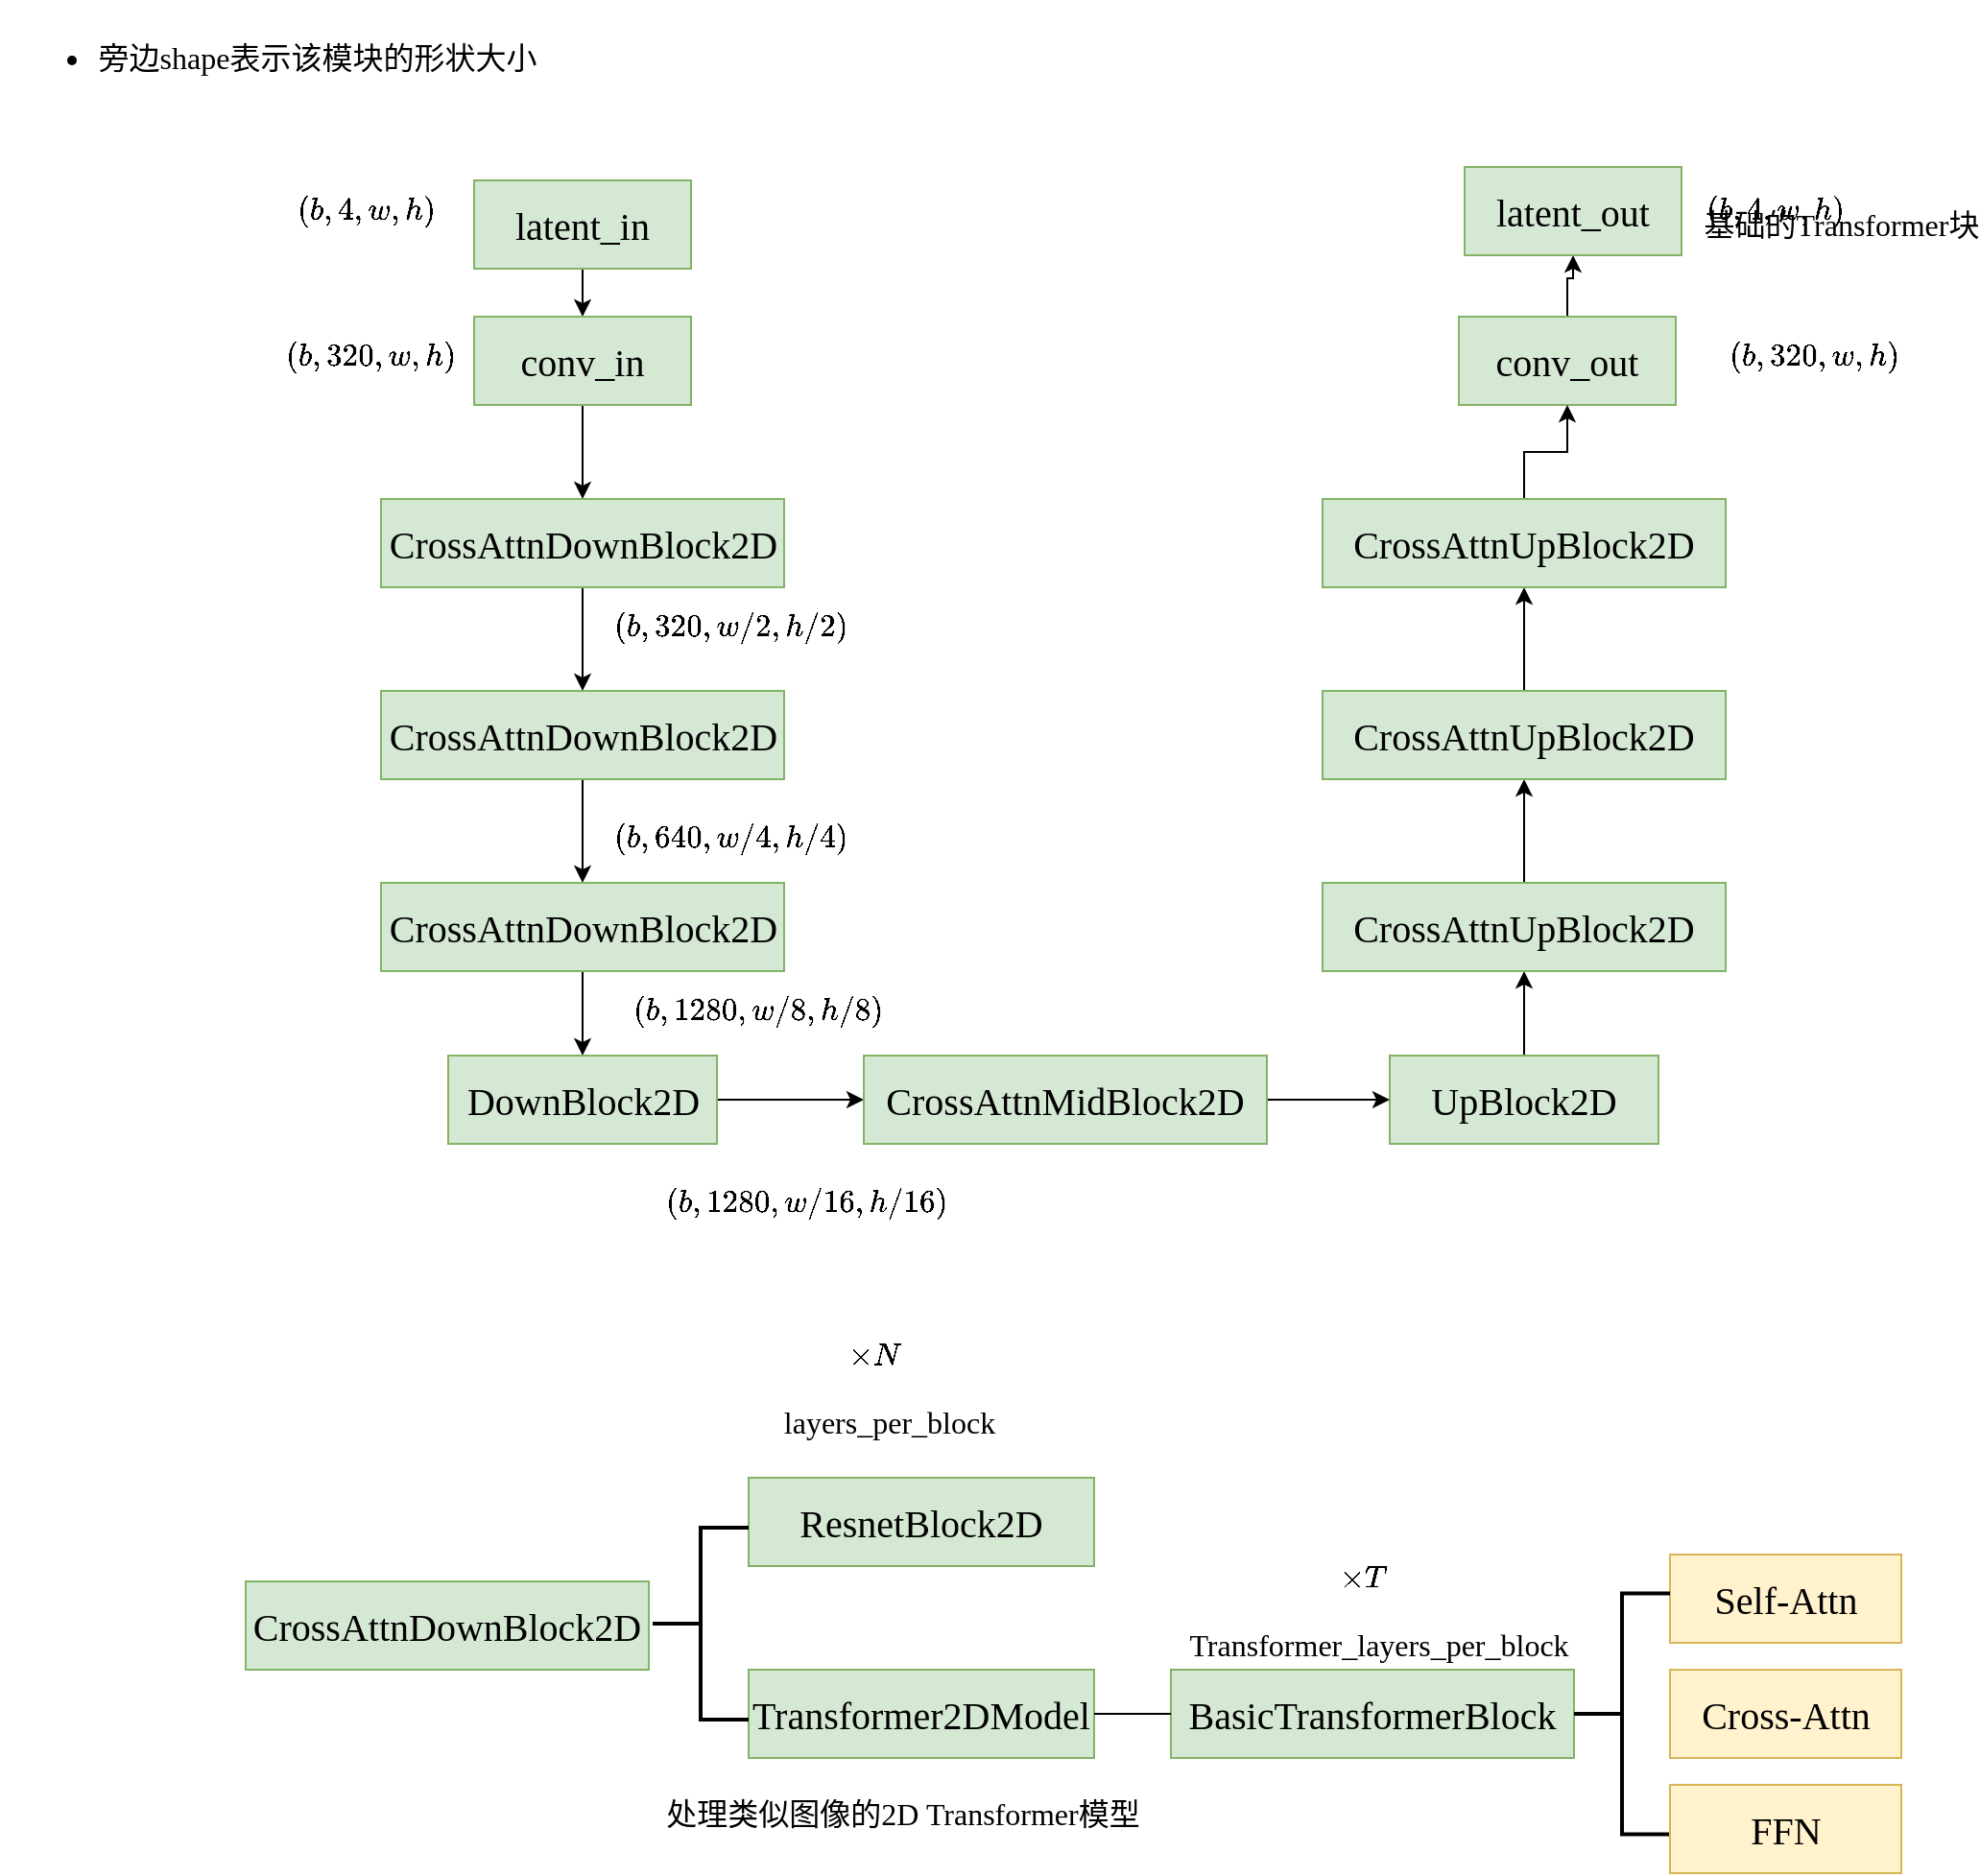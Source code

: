 <mxfile version="24.4.4" type="github">
  <diagram id="YZio-O26FUupj93rdy87" name="第 1 页">
    <mxGraphModel dx="2123" dy="546" grid="1" gridSize="10" guides="1" tooltips="1" connect="1" arrows="1" fold="1" page="1" pageScale="1" pageWidth="1169" pageHeight="827" math="1" shadow="0">
      <root>
        <mxCell id="0" />
        <mxCell id="1" parent="0" />
        <mxCell id="2UaPLBciqvXl2TGkY4V7-1" value="" style="edgeStyle=orthogonalEdgeStyle;rounded=0;orthogonalLoop=1;jettySize=auto;html=1;" edge="1" parent="1" source="nw_g5E8gjsMnzy5CdsyM-1" target="nw_g5E8gjsMnzy5CdsyM-5">
          <mxGeometry relative="1" as="geometry" />
        </mxCell>
        <mxCell id="nw_g5E8gjsMnzy5CdsyM-1" value="&lt;font face=&quot;Times New Roman&quot; style=&quot;font-size: 20px&quot;&gt;latent_in&lt;/font&gt;" style="rounded=0;whiteSpace=wrap;html=1;fillColor=#d5e8d4;strokeColor=#82b366;" parent="1" vertex="1">
          <mxGeometry x="227" y="94" width="113" height="46" as="geometry" />
        </mxCell>
        <mxCell id="nw_g5E8gjsMnzy5CdsyM-4" value="&lt;font style=&quot;font-size: 16px;&quot;&gt;$$(b,4,w,h)$$&amp;nbsp;&lt;/font&gt;" style="text;html=1;align=center;verticalAlign=middle;resizable=0;points=[];autosize=1;fontFamily=Times New Roman;fontSize=16;" parent="1" vertex="1">
          <mxGeometry x="110" y="103" width="120" height="30" as="geometry" />
        </mxCell>
        <mxCell id="2UaPLBciqvXl2TGkY4V7-13" style="edgeStyle=orthogonalEdgeStyle;rounded=0;orthogonalLoop=1;jettySize=auto;html=1;entryX=0.5;entryY=0;entryDx=0;entryDy=0;" edge="1" parent="1" source="nw_g5E8gjsMnzy5CdsyM-5" target="2UaPLBciqvXl2TGkY4V7-2">
          <mxGeometry relative="1" as="geometry" />
        </mxCell>
        <mxCell id="nw_g5E8gjsMnzy5CdsyM-5" value="&lt;font face=&quot;Times New Roman&quot; style=&quot;font-size: 20px&quot;&gt;conv_in&lt;/font&gt;" style="rounded=0;whiteSpace=wrap;html=1;fillColor=#d5e8d4;strokeColor=#82b366;" parent="1" vertex="1">
          <mxGeometry x="227" y="165" width="113" height="46" as="geometry" />
        </mxCell>
        <mxCell id="nw_g5E8gjsMnzy5CdsyM-6" value="$$(b,320,w,h)$$&amp;nbsp;" style="text;html=1;align=center;verticalAlign=middle;resizable=0;points=[];autosize=1;fontFamily=Times New Roman;fontSize=16;" parent="1" vertex="1">
          <mxGeometry x="108" y="179" width="130" height="30" as="geometry" />
        </mxCell>
        <mxCell id="2UaPLBciqvXl2TGkY4V7-21" value="" style="edgeStyle=orthogonalEdgeStyle;rounded=0;orthogonalLoop=1;jettySize=auto;html=1;" edge="1" parent="1" source="nw_g5E8gjsMnzy5CdsyM-8" target="nw_g5E8gjsMnzy5CdsyM-12">
          <mxGeometry relative="1" as="geometry" />
        </mxCell>
        <mxCell id="nw_g5E8gjsMnzy5CdsyM-8" value="&lt;font face=&quot;Times New Roman&quot; style=&quot;font-size: 20px&quot;&gt;conv_out&lt;/font&gt;" style="rounded=0;whiteSpace=wrap;html=1;fillColor=#d5e8d4;strokeColor=#82b366;" parent="1" vertex="1">
          <mxGeometry x="740" y="165" width="113" height="46" as="geometry" />
        </mxCell>
        <mxCell id="nw_g5E8gjsMnzy5CdsyM-9" value="基础的Transformer块" style="text;html=1;align=center;verticalAlign=middle;resizable=0;points=[];autosize=1;fontFamily=Times New Roman;fontSize=16;" parent="1" vertex="1">
          <mxGeometry x="879" y="102" width="120" height="30" as="geometry" />
        </mxCell>
        <mxCell id="nw_g5E8gjsMnzy5CdsyM-12" value="&lt;font face=&quot;Times New Roman&quot; style=&quot;font-size: 20px&quot;&gt;latent_out&lt;/font&gt;" style="rounded=0;whiteSpace=wrap;html=1;fillColor=#d5e8d4;strokeColor=#82b366;" parent="1" vertex="1">
          <mxGeometry x="743" y="87" width="113" height="46" as="geometry" />
        </mxCell>
        <mxCell id="2UaPLBciqvXl2TGkY4V7-15" value="" style="edgeStyle=orthogonalEdgeStyle;rounded=0;orthogonalLoop=1;jettySize=auto;html=1;" edge="1" parent="1" source="2UaPLBciqvXl2TGkY4V7-2" target="2UaPLBciqvXl2TGkY4V7-3">
          <mxGeometry relative="1" as="geometry" />
        </mxCell>
        <mxCell id="2UaPLBciqvXl2TGkY4V7-2" value="&lt;font face=&quot;Times New Roman&quot; style=&quot;font-size: 20px&quot;&gt;CrossAttnDownBlock2D&lt;/font&gt;" style="rounded=0;whiteSpace=wrap;html=1;fillColor=#d5e8d4;strokeColor=#82b366;" vertex="1" parent="1">
          <mxGeometry x="178.5" y="260" width="210" height="46" as="geometry" />
        </mxCell>
        <mxCell id="2UaPLBciqvXl2TGkY4V7-16" value="" style="edgeStyle=orthogonalEdgeStyle;rounded=0;orthogonalLoop=1;jettySize=auto;html=1;" edge="1" parent="1" source="2UaPLBciqvXl2TGkY4V7-3" target="2UaPLBciqvXl2TGkY4V7-4">
          <mxGeometry relative="1" as="geometry" />
        </mxCell>
        <mxCell id="2UaPLBciqvXl2TGkY4V7-3" value="&lt;font face=&quot;Times New Roman&quot; style=&quot;font-size: 20px&quot;&gt;CrossAttnDownBlock2D&lt;/font&gt;" style="rounded=0;whiteSpace=wrap;html=1;fillColor=#d5e8d4;strokeColor=#82b366;" vertex="1" parent="1">
          <mxGeometry x="178.5" y="360" width="210" height="46" as="geometry" />
        </mxCell>
        <mxCell id="2UaPLBciqvXl2TGkY4V7-22" value="" style="edgeStyle=orthogonalEdgeStyle;rounded=0;orthogonalLoop=1;jettySize=auto;html=1;" edge="1" parent="1" source="2UaPLBciqvXl2TGkY4V7-4" target="2UaPLBciqvXl2TGkY4V7-5">
          <mxGeometry relative="1" as="geometry" />
        </mxCell>
        <mxCell id="2UaPLBciqvXl2TGkY4V7-4" value="&lt;font face=&quot;Times New Roman&quot; style=&quot;font-size: 20px&quot;&gt;CrossAttnDownBlock2D&lt;/font&gt;" style="rounded=0;whiteSpace=wrap;html=1;fillColor=#d5e8d4;strokeColor=#82b366;" vertex="1" parent="1">
          <mxGeometry x="178.5" y="460" width="210" height="46" as="geometry" />
        </mxCell>
        <mxCell id="2UaPLBciqvXl2TGkY4V7-52" style="edgeStyle=orthogonalEdgeStyle;rounded=0;orthogonalLoop=1;jettySize=auto;html=1;" edge="1" parent="1" source="2UaPLBciqvXl2TGkY4V7-5" target="2UaPLBciqvXl2TGkY4V7-10">
          <mxGeometry relative="1" as="geometry" />
        </mxCell>
        <mxCell id="2UaPLBciqvXl2TGkY4V7-5" value="&lt;font face=&quot;Times New Roman&quot; style=&quot;font-size: 20px&quot;&gt;DownBlock2D&lt;/font&gt;" style="rounded=0;whiteSpace=wrap;html=1;fillColor=#d5e8d4;strokeColor=#82b366;" vertex="1" parent="1">
          <mxGeometry x="213.5" y="550" width="140" height="46" as="geometry" />
        </mxCell>
        <mxCell id="2UaPLBciqvXl2TGkY4V7-24" value="" style="edgeStyle=orthogonalEdgeStyle;rounded=0;orthogonalLoop=1;jettySize=auto;html=1;" edge="1" parent="1" source="2UaPLBciqvXl2TGkY4V7-6" target="2UaPLBciqvXl2TGkY4V7-7">
          <mxGeometry relative="1" as="geometry" />
        </mxCell>
        <mxCell id="2UaPLBciqvXl2TGkY4V7-6" value="&lt;font face=&quot;Times New Roman&quot; style=&quot;font-size: 20px&quot;&gt;UpBlock2D&lt;/font&gt;" style="rounded=0;whiteSpace=wrap;html=1;fillColor=#d5e8d4;strokeColor=#82b366;" vertex="1" parent="1">
          <mxGeometry x="704" y="550" width="140" height="46" as="geometry" />
        </mxCell>
        <mxCell id="2UaPLBciqvXl2TGkY4V7-18" value="" style="edgeStyle=orthogonalEdgeStyle;rounded=0;orthogonalLoop=1;jettySize=auto;html=1;" edge="1" parent="1" source="2UaPLBciqvXl2TGkY4V7-7" target="2UaPLBciqvXl2TGkY4V7-8">
          <mxGeometry relative="1" as="geometry" />
        </mxCell>
        <mxCell id="2UaPLBciqvXl2TGkY4V7-7" value="&lt;font face=&quot;Times New Roman&quot; style=&quot;font-size: 20px&quot;&gt;CrossAttnUpBlock2D&lt;/font&gt;" style="rounded=0;whiteSpace=wrap;html=1;fillColor=#d5e8d4;strokeColor=#82b366;" vertex="1" parent="1">
          <mxGeometry x="669" y="460" width="210" height="46" as="geometry" />
        </mxCell>
        <mxCell id="2UaPLBciqvXl2TGkY4V7-19" value="" style="edgeStyle=orthogonalEdgeStyle;rounded=0;orthogonalLoop=1;jettySize=auto;html=1;" edge="1" parent="1" source="2UaPLBciqvXl2TGkY4V7-8" target="2UaPLBciqvXl2TGkY4V7-9">
          <mxGeometry relative="1" as="geometry" />
        </mxCell>
        <mxCell id="2UaPLBciqvXl2TGkY4V7-8" value="&lt;font face=&quot;Times New Roman&quot; style=&quot;font-size: 20px&quot;&gt;CrossAttnUpBlock2D&lt;/font&gt;" style="rounded=0;whiteSpace=wrap;html=1;fillColor=#d5e8d4;strokeColor=#82b366;" vertex="1" parent="1">
          <mxGeometry x="669" y="360" width="210" height="46" as="geometry" />
        </mxCell>
        <mxCell id="2UaPLBciqvXl2TGkY4V7-20" value="" style="edgeStyle=orthogonalEdgeStyle;rounded=0;orthogonalLoop=1;jettySize=auto;html=1;" edge="1" parent="1" source="2UaPLBciqvXl2TGkY4V7-9" target="nw_g5E8gjsMnzy5CdsyM-8">
          <mxGeometry relative="1" as="geometry" />
        </mxCell>
        <mxCell id="2UaPLBciqvXl2TGkY4V7-9" value="&lt;font face=&quot;Times New Roman&quot; style=&quot;font-size: 20px&quot;&gt;CrossAttnUpBlock2D&lt;/font&gt;" style="rounded=0;whiteSpace=wrap;html=1;fillColor=#d5e8d4;strokeColor=#82b366;" vertex="1" parent="1">
          <mxGeometry x="669" y="260" width="210" height="46" as="geometry" />
        </mxCell>
        <mxCell id="2UaPLBciqvXl2TGkY4V7-53" style="edgeStyle=orthogonalEdgeStyle;rounded=0;orthogonalLoop=1;jettySize=auto;html=1;entryX=0;entryY=0.5;entryDx=0;entryDy=0;" edge="1" parent="1" source="2UaPLBciqvXl2TGkY4V7-10" target="2UaPLBciqvXl2TGkY4V7-6">
          <mxGeometry relative="1" as="geometry" />
        </mxCell>
        <mxCell id="2UaPLBciqvXl2TGkY4V7-10" value="&lt;font face=&quot;Times New Roman&quot; style=&quot;font-size: 20px&quot;&gt;CrossAttnMidBlock2D&lt;/font&gt;" style="rounded=0;whiteSpace=wrap;html=1;fillColor=#d5e8d4;strokeColor=#82b366;" vertex="1" parent="1">
          <mxGeometry x="430" y="550" width="210" height="46" as="geometry" />
        </mxCell>
        <mxCell id="2UaPLBciqvXl2TGkY4V7-25" value="&lt;font face=&quot;Times New Roman&quot; style=&quot;font-size: 20px&quot;&gt;CrossAttnDownBlock2D&lt;/font&gt;" style="rounded=0;whiteSpace=wrap;html=1;fillColor=#d5e8d4;strokeColor=#82b366;" vertex="1" parent="1">
          <mxGeometry x="108" y="824" width="210" height="46" as="geometry" />
        </mxCell>
        <mxCell id="2UaPLBciqvXl2TGkY4V7-26" value="&lt;font face=&quot;Times New Roman&quot; style=&quot;font-size: 20px&quot;&gt;ResnetBlock2D&lt;/font&gt;" style="rounded=0;whiteSpace=wrap;html=1;fillColor=#d5e8d4;strokeColor=#82b366;" vertex="1" parent="1">
          <mxGeometry x="370" y="770" width="180" height="46" as="geometry" />
        </mxCell>
        <mxCell id="2UaPLBciqvXl2TGkY4V7-27" value="&lt;font face=&quot;Times New Roman&quot; style=&quot;font-size: 20px&quot;&gt;Transformer2DModel&lt;/font&gt;" style="rounded=0;whiteSpace=wrap;html=1;fillColor=#d5e8d4;strokeColor=#82b366;" vertex="1" parent="1">
          <mxGeometry x="370" y="870" width="180" height="46" as="geometry" />
        </mxCell>
        <mxCell id="2UaPLBciqvXl2TGkY4V7-28" value="" style="strokeWidth=2;html=1;shape=mxgraph.flowchart.annotation_2;align=left;labelPosition=right;pointerEvents=1;" vertex="1" parent="1">
          <mxGeometry x="320" y="796" width="50" height="100" as="geometry" />
        </mxCell>
        <mxCell id="2UaPLBciqvXl2TGkY4V7-32" value="&lt;font face=&quot;Times New Roman&quot; style=&quot;font-size: 20px&quot;&gt;BasicTransformerBlock&lt;/font&gt;" style="rounded=0;whiteSpace=wrap;html=1;fillColor=#d5e8d4;strokeColor=#82b366;" vertex="1" parent="1">
          <mxGeometry x="590" y="870" width="210" height="46" as="geometry" />
        </mxCell>
        <mxCell id="2UaPLBciqvXl2TGkY4V7-34" value="" style="endArrow=none;html=1;rounded=0;entryX=0;entryY=0.5;entryDx=0;entryDy=0;exitX=1;exitY=0.5;exitDx=0;exitDy=0;" edge="1" parent="1" source="2UaPLBciqvXl2TGkY4V7-27" target="2UaPLBciqvXl2TGkY4V7-32">
          <mxGeometry width="50" height="50" relative="1" as="geometry">
            <mxPoint x="550" y="896" as="sourcePoint" />
            <mxPoint x="600" y="846" as="targetPoint" />
          </mxGeometry>
        </mxCell>
        <mxCell id="2UaPLBciqvXl2TGkY4V7-35" value="&lt;font face=&quot;Times New Roman&quot;&gt;&lt;span style=&quot;font-size: 20px;&quot;&gt;Self-Attn&lt;/span&gt;&lt;/font&gt;" style="rounded=0;whiteSpace=wrap;html=1;fillColor=#fff2cc;strokeColor=#d6b656;" vertex="1" parent="1">
          <mxGeometry x="850" y="810" width="120.5" height="46" as="geometry" />
        </mxCell>
        <mxCell id="2UaPLBciqvXl2TGkY4V7-36" value="" style="strokeWidth=2;html=1;shape=mxgraph.flowchart.annotation_2;align=left;labelPosition=right;pointerEvents=1;" vertex="1" parent="1">
          <mxGeometry x="800" y="830.25" width="50" height="125.5" as="geometry" />
        </mxCell>
        <mxCell id="2UaPLBciqvXl2TGkY4V7-39" value="&lt;font face=&quot;Times New Roman&quot;&gt;&lt;span style=&quot;font-size: 20px;&quot;&gt;Cross-Attn&lt;/span&gt;&lt;/font&gt;" style="rounded=0;whiteSpace=wrap;html=1;fillColor=#fff2cc;strokeColor=#d6b656;" vertex="1" parent="1">
          <mxGeometry x="850" y="870" width="120.5" height="46" as="geometry" />
        </mxCell>
        <mxCell id="2UaPLBciqvXl2TGkY4V7-40" value="&lt;font face=&quot;Times New Roman&quot;&gt;&lt;span style=&quot;font-size: 20px;&quot;&gt;FFN&lt;/span&gt;&lt;/font&gt;" style="rounded=0;whiteSpace=wrap;html=1;fillColor=#fff2cc;strokeColor=#d6b656;" vertex="1" parent="1">
          <mxGeometry x="850" y="930" width="120.5" height="46" as="geometry" />
        </mxCell>
        <mxCell id="2UaPLBciqvXl2TGkY4V7-42" value="&lt;font style=&quot;font-size: 16px;&quot;&gt;$$(b,4,w,h)$$&amp;nbsp;&lt;/font&gt;" style="text;html=1;align=center;verticalAlign=middle;resizable=0;points=[];autosize=1;fontFamily=Times New Roman;fontSize=16;" vertex="1" parent="1">
          <mxGeometry x="844" y="103" width="120" height="30" as="geometry" />
        </mxCell>
        <mxCell id="2UaPLBciqvXl2TGkY4V7-45" value="$$(b,320,w,h)$$&amp;nbsp;" style="text;html=1;align=center;verticalAlign=middle;resizable=0;points=[];autosize=1;fontFamily=Times New Roman;fontSize=16;" vertex="1" parent="1">
          <mxGeometry x="860" y="179" width="130" height="30" as="geometry" />
        </mxCell>
        <mxCell id="2UaPLBciqvXl2TGkY4V7-47" value="$$\times T$$&amp;nbsp; &amp;nbsp; &amp;nbsp;Transformer_layers_per_block&amp;nbsp;" style="text;html=1;align=center;verticalAlign=middle;resizable=0;points=[];autosize=1;fontFamily=Times New Roman;fontSize=16;" vertex="1" parent="1">
          <mxGeometry x="525" y="816" width="330" height="30" as="geometry" />
        </mxCell>
        <mxCell id="2UaPLBciqvXl2TGkY4V7-50" value="$$\times N$$&amp;nbsp; &amp;nbsp; &amp;nbsp;layers_per_block&amp;nbsp;" style="text;html=1;align=center;verticalAlign=middle;resizable=0;points=[];autosize=1;fontFamily=Times New Roman;fontSize=16;" vertex="1" parent="1">
          <mxGeometry x="315" y="700" width="240" height="30" as="geometry" />
        </mxCell>
        <mxCell id="2UaPLBciqvXl2TGkY4V7-51" value="处理类似图像的2D Transformer模型" style="text;html=1;align=center;verticalAlign=middle;resizable=0;points=[];autosize=1;fontFamily=Times New Roman;fontSize=16;" vertex="1" parent="1">
          <mxGeometry x="315" y="930" width="270" height="30" as="geometry" />
        </mxCell>
        <mxCell id="2UaPLBciqvXl2TGkY4V7-54" value="$$(b,320,w/2,h/2)$$&amp;nbsp;" style="text;html=1;align=center;verticalAlign=middle;resizable=0;points=[];autosize=1;fontFamily=Times New Roman;fontSize=16;" vertex="1" parent="1">
          <mxGeometry x="280" y="320" width="160" height="30" as="geometry" />
        </mxCell>
        <mxCell id="2UaPLBciqvXl2TGkY4V7-55" value="$$(b,640,w/4,h/4)$$&amp;nbsp;" style="text;html=1;align=center;verticalAlign=middle;resizable=0;points=[];autosize=1;fontFamily=Times New Roman;fontSize=16;" vertex="1" parent="1">
          <mxGeometry x="280" y="430" width="160" height="30" as="geometry" />
        </mxCell>
        <mxCell id="2UaPLBciqvXl2TGkY4V7-56" value="$$(b,1280,w/8,h/8)$$&amp;nbsp;" style="text;html=1;align=center;verticalAlign=middle;resizable=0;points=[];autosize=1;fontFamily=Times New Roman;fontSize=16;" vertex="1" parent="1">
          <mxGeometry x="290" y="520" width="170" height="30" as="geometry" />
        </mxCell>
        <mxCell id="2UaPLBciqvXl2TGkY4V7-57" value="$$(b,1280,w/16,h/16)$$&amp;nbsp;" style="text;html=1;align=center;verticalAlign=middle;resizable=0;points=[];autosize=1;fontFamily=Times New Roman;fontSize=16;" vertex="1" parent="1">
          <mxGeometry x="310" y="620" width="180" height="30" as="geometry" />
        </mxCell>
        <mxCell id="2UaPLBciqvXl2TGkY4V7-58" value="&lt;ul&gt;&lt;li&gt;旁边shape表示该模块的形状大小&lt;/li&gt;&lt;/ul&gt;" style="text;html=1;align=center;verticalAlign=middle;resizable=0;points=[];autosize=1;fontFamily=Times New Roman;fontSize=16;" vertex="1" parent="1">
          <mxGeometry x="-20" width="290" height="60" as="geometry" />
        </mxCell>
      </root>
    </mxGraphModel>
  </diagram>
</mxfile>
